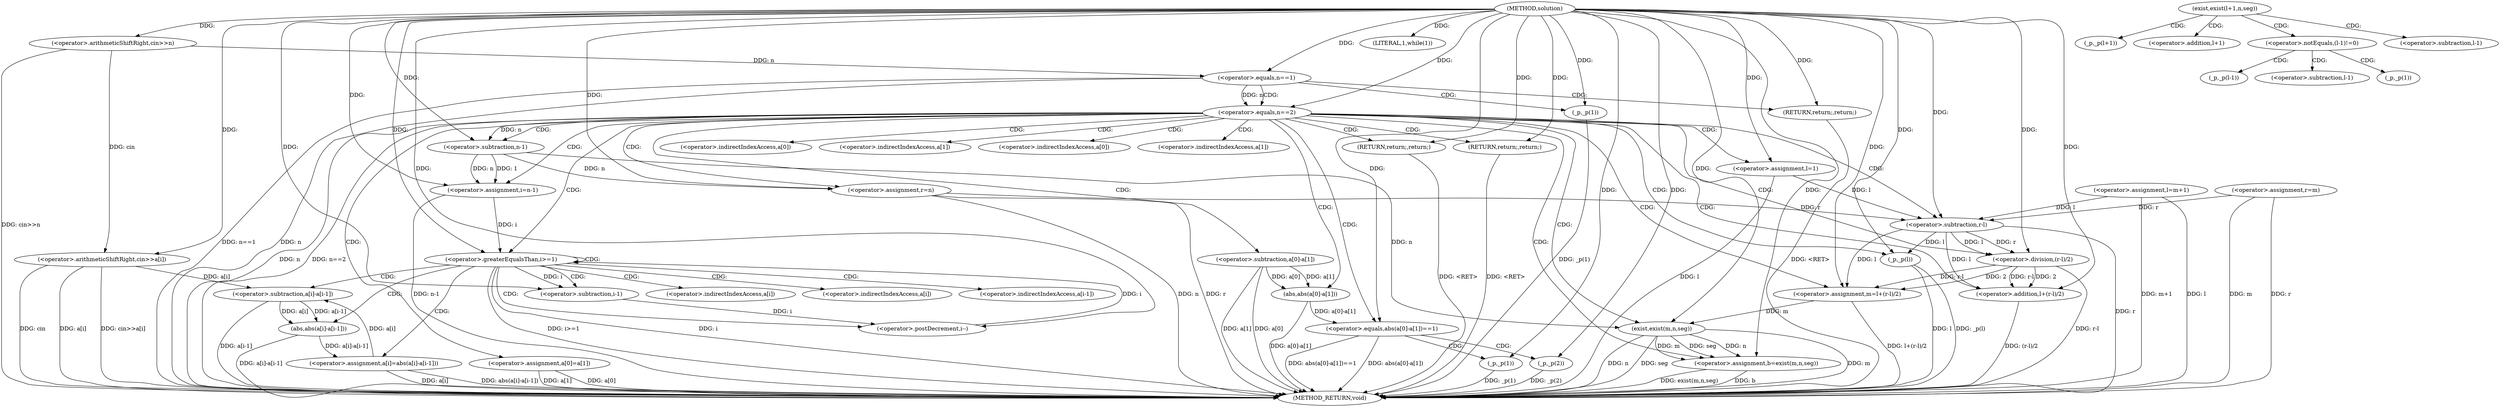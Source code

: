 digraph "solution" {  
"1000465" [label = "(METHOD,solution)" ]
"1000612" [label = "(METHOD_RETURN,void)" ]
"1000473" [label = "(<operator>.arithmeticShiftRight,cin>>n)" ]
"1000477" [label = "(<operator>.arithmeticShiftRight,cin>>a[i])" ]
"1000538" [label = "(<operator>.assignment,a[0]=a[1])" ]
"1000546" [label = "(<operator>.assignment,l=1)" ]
"1000549" [label = "(<operator>.assignment,r=n)" ]
"1000483" [label = "(<operator>.equals,n==1)" ]
"1000491" [label = "(<operator>.equals,n==2)" ]
"1000514" [label = "(<operator>.assignment,i=n-1)" ]
"1000519" [label = "(<operator>.greaterEqualsThan,i>=1)" ]
"1000522" [label = "(<operator>.postDecrement,i--)" ]
"1000524" [label = "(<operator>.assignment,a[i]=abs(a[i]-a[i-1]))" ]
"1000553" [label = "(LITERAL,1,while(1))" ]
"1000487" [label = "(_p,_p(1))" ]
"1000489" [label = "(RETURN,return;,return;)" ]
"1000511" [label = "(RETURN,return;,return;)" ]
"1000555" [label = "(<operator>.assignment,m=l+(r-l)/2)" ]
"1000564" [label = "(<operator>.assignment,b=exist(m,n,seg))" ]
"1000496" [label = "(<operator>.equals,abs(a[0]-a[1])==1)" ]
"1000506" [label = "(_p,_p(1))" ]
"1000516" [label = "(<operator>.subtraction,n-1)" ]
"1000528" [label = "(abs,abs(a[i]-a[i-1]))" ]
"1000571" [label = "(_p,_p(l))" ]
"1000573" [label = "(RETURN,return;,return;)" ]
"1000509" [label = "(_p,_p(2))" ]
"1000529" [label = "(<operator>.subtraction,a[i]-a[i-1])" ]
"1000557" [label = "(<operator>.addition,l+(r-l)/2)" ]
"1000566" [label = "(exist,exist(m,n,seg))" ]
"1000603" [label = "(<operator>.assignment,l=m+1)" ]
"1000497" [label = "(abs,abs(a[0]-a[1]))" ]
"1000559" [label = "(<operator>.division,(r-l)/2)" ]
"1000609" [label = "(<operator>.assignment,r=m)" ]
"1000498" [label = "(<operator>.subtraction,a[0]-a[1])" ]
"1000535" [label = "(<operator>.subtraction,i-1)" ]
"1000560" [label = "(<operator>.subtraction,r-l)" ]
"1000539" [label = "(<operator>.indirectIndexAccess,a[0])" ]
"1000542" [label = "(<operator>.indirectIndexAccess,a[1])" ]
"1000525" [label = "(<operator>.indirectIndexAccess,a[i])" ]
"1000530" [label = "(<operator>.indirectIndexAccess,a[i])" ]
"1000533" [label = "(<operator>.indirectIndexAccess,a[i-1])" ]
"1000576" [label = "(exist,exist(l+1,n,seg))" ]
"1000582" [label = "(_p,_p(l+1))" ]
"1000583" [label = "(<operator>.addition,l+1)" ]
"1000499" [label = "(<operator>.indirectIndexAccess,a[0])" ]
"1000502" [label = "(<operator>.indirectIndexAccess,a[1])" ]
"1000588" [label = "(<operator>.notEquals,(l-1)!=0)" ]
"1000593" [label = "(_p,_p(l-1))" ]
"1000589" [label = "(<operator>.subtraction,l-1)" ]
"1000594" [label = "(<operator>.subtraction,l-1)" ]
"1000598" [label = "(_p,_p(1))" ]
  "1000573" -> "1000612"  [ label = "DDG: <RET>"] 
  "1000489" -> "1000612"  [ label = "DDG: <RET>"] 
  "1000511" -> "1000612"  [ label = "DDG: <RET>"] 
  "1000473" -> "1000612"  [ label = "DDG: cin>>n"] 
  "1000477" -> "1000612"  [ label = "DDG: cin"] 
  "1000477" -> "1000612"  [ label = "DDG: a[i]"] 
  "1000477" -> "1000612"  [ label = "DDG: cin>>a[i]"] 
  "1000483" -> "1000612"  [ label = "DDG: n"] 
  "1000483" -> "1000612"  [ label = "DDG: n==1"] 
  "1000491" -> "1000612"  [ label = "DDG: n"] 
  "1000491" -> "1000612"  [ label = "DDG: n==2"] 
  "1000514" -> "1000612"  [ label = "DDG: n-1"] 
  "1000519" -> "1000612"  [ label = "DDG: i"] 
  "1000519" -> "1000612"  [ label = "DDG: i>=1"] 
  "1000538" -> "1000612"  [ label = "DDG: a[0]"] 
  "1000538" -> "1000612"  [ label = "DDG: a[1]"] 
  "1000546" -> "1000612"  [ label = "DDG: l"] 
  "1000549" -> "1000612"  [ label = "DDG: r"] 
  "1000549" -> "1000612"  [ label = "DDG: n"] 
  "1000560" -> "1000612"  [ label = "DDG: r"] 
  "1000559" -> "1000612"  [ label = "DDG: r-l"] 
  "1000557" -> "1000612"  [ label = "DDG: (r-l)/2"] 
  "1000555" -> "1000612"  [ label = "DDG: l+(r-l)/2"] 
  "1000564" -> "1000612"  [ label = "DDG: b"] 
  "1000566" -> "1000612"  [ label = "DDG: m"] 
  "1000566" -> "1000612"  [ label = "DDG: n"] 
  "1000566" -> "1000612"  [ label = "DDG: seg"] 
  "1000564" -> "1000612"  [ label = "DDG: exist(m,n,seg)"] 
  "1000571" -> "1000612"  [ label = "DDG: l"] 
  "1000571" -> "1000612"  [ label = "DDG: _p(l)"] 
  "1000524" -> "1000612"  [ label = "DDG: a[i]"] 
  "1000529" -> "1000612"  [ label = "DDG: a[i-1]"] 
  "1000528" -> "1000612"  [ label = "DDG: a[i]-a[i-1]"] 
  "1000524" -> "1000612"  [ label = "DDG: abs(a[i]-a[i-1])"] 
  "1000498" -> "1000612"  [ label = "DDG: a[0]"] 
  "1000498" -> "1000612"  [ label = "DDG: a[1]"] 
  "1000497" -> "1000612"  [ label = "DDG: a[0]-a[1]"] 
  "1000496" -> "1000612"  [ label = "DDG: abs(a[0]-a[1])"] 
  "1000496" -> "1000612"  [ label = "DDG: abs(a[0]-a[1])==1"] 
  "1000509" -> "1000612"  [ label = "DDG: _p(2)"] 
  "1000506" -> "1000612"  [ label = "DDG: _p(1)"] 
  "1000487" -> "1000612"  [ label = "DDG: _p(1)"] 
  "1000603" -> "1000612"  [ label = "DDG: l"] 
  "1000603" -> "1000612"  [ label = "DDG: m+1"] 
  "1000609" -> "1000612"  [ label = "DDG: r"] 
  "1000609" -> "1000612"  [ label = "DDG: m"] 
  "1000465" -> "1000546"  [ label = "DDG: "] 
  "1000516" -> "1000549"  [ label = "DDG: n"] 
  "1000465" -> "1000549"  [ label = "DDG: "] 
  "1000465" -> "1000473"  [ label = "DDG: "] 
  "1000473" -> "1000477"  [ label = "DDG: cin"] 
  "1000465" -> "1000477"  [ label = "DDG: "] 
  "1000516" -> "1000514"  [ label = "DDG: 1"] 
  "1000516" -> "1000514"  [ label = "DDG: n"] 
  "1000528" -> "1000524"  [ label = "DDG: a[i]-a[i-1]"] 
  "1000465" -> "1000553"  [ label = "DDG: "] 
  "1000473" -> "1000483"  [ label = "DDG: n"] 
  "1000465" -> "1000483"  [ label = "DDG: "] 
  "1000465" -> "1000489"  [ label = "DDG: "] 
  "1000483" -> "1000491"  [ label = "DDG: n"] 
  "1000465" -> "1000491"  [ label = "DDG: "] 
  "1000465" -> "1000511"  [ label = "DDG: "] 
  "1000465" -> "1000514"  [ label = "DDG: "] 
  "1000514" -> "1000519"  [ label = "DDG: i"] 
  "1000522" -> "1000519"  [ label = "DDG: i"] 
  "1000465" -> "1000519"  [ label = "DDG: "] 
  "1000535" -> "1000522"  [ label = "DDG: i"] 
  "1000465" -> "1000522"  [ label = "DDG: "] 
  "1000560" -> "1000555"  [ label = "DDG: l"] 
  "1000465" -> "1000555"  [ label = "DDG: "] 
  "1000559" -> "1000555"  [ label = "DDG: r-l"] 
  "1000559" -> "1000555"  [ label = "DDG: 2"] 
  "1000566" -> "1000564"  [ label = "DDG: m"] 
  "1000566" -> "1000564"  [ label = "DDG: seg"] 
  "1000566" -> "1000564"  [ label = "DDG: n"] 
  "1000465" -> "1000487"  [ label = "DDG: "] 
  "1000491" -> "1000516"  [ label = "DDG: n"] 
  "1000465" -> "1000516"  [ label = "DDG: "] 
  "1000529" -> "1000528"  [ label = "DDG: a[i-1]"] 
  "1000529" -> "1000528"  [ label = "DDG: a[i]"] 
  "1000465" -> "1000564"  [ label = "DDG: "] 
  "1000465" -> "1000573"  [ label = "DDG: "] 
  "1000497" -> "1000496"  [ label = "DDG: a[0]-a[1]"] 
  "1000465" -> "1000496"  [ label = "DDG: "] 
  "1000465" -> "1000506"  [ label = "DDG: "] 
  "1000477" -> "1000529"  [ label = "DDG: a[i]"] 
  "1000524" -> "1000529"  [ label = "DDG: a[i]"] 
  "1000560" -> "1000557"  [ label = "DDG: l"] 
  "1000465" -> "1000557"  [ label = "DDG: "] 
  "1000559" -> "1000557"  [ label = "DDG: r-l"] 
  "1000559" -> "1000557"  [ label = "DDG: 2"] 
  "1000555" -> "1000566"  [ label = "DDG: m"] 
  "1000465" -> "1000566"  [ label = "DDG: "] 
  "1000516" -> "1000566"  [ label = "DDG: n"] 
  "1000465" -> "1000571"  [ label = "DDG: "] 
  "1000560" -> "1000571"  [ label = "DDG: l"] 
  "1000498" -> "1000497"  [ label = "DDG: a[1]"] 
  "1000498" -> "1000497"  [ label = "DDG: a[0]"] 
  "1000465" -> "1000509"  [ label = "DDG: "] 
  "1000560" -> "1000559"  [ label = "DDG: r"] 
  "1000560" -> "1000559"  [ label = "DDG: l"] 
  "1000465" -> "1000559"  [ label = "DDG: "] 
  "1000519" -> "1000535"  [ label = "DDG: i"] 
  "1000465" -> "1000535"  [ label = "DDG: "] 
  "1000549" -> "1000560"  [ label = "DDG: r"] 
  "1000609" -> "1000560"  [ label = "DDG: r"] 
  "1000465" -> "1000560"  [ label = "DDG: "] 
  "1000546" -> "1000560"  [ label = "DDG: l"] 
  "1000603" -> "1000560"  [ label = "DDG: l"] 
  "1000483" -> "1000491"  [ label = "CDG: "] 
  "1000483" -> "1000487"  [ label = "CDG: "] 
  "1000483" -> "1000489"  [ label = "CDG: "] 
  "1000491" -> "1000498"  [ label = "CDG: "] 
  "1000491" -> "1000499"  [ label = "CDG: "] 
  "1000491" -> "1000514"  [ label = "CDG: "] 
  "1000491" -> "1000502"  [ label = "CDG: "] 
  "1000491" -> "1000511"  [ label = "CDG: "] 
  "1000491" -> "1000538"  [ label = "CDG: "] 
  "1000491" -> "1000496"  [ label = "CDG: "] 
  "1000491" -> "1000516"  [ label = "CDG: "] 
  "1000491" -> "1000497"  [ label = "CDG: "] 
  "1000491" -> "1000539"  [ label = "CDG: "] 
  "1000491" -> "1000546"  [ label = "CDG: "] 
  "1000491" -> "1000519"  [ label = "CDG: "] 
  "1000491" -> "1000549"  [ label = "CDG: "] 
  "1000491" -> "1000542"  [ label = "CDG: "] 
  "1000491" -> "1000560"  [ label = "CDG: "] 
  "1000491" -> "1000571"  [ label = "CDG: "] 
  "1000491" -> "1000566"  [ label = "CDG: "] 
  "1000491" -> "1000573"  [ label = "CDG: "] 
  "1000491" -> "1000559"  [ label = "CDG: "] 
  "1000491" -> "1000555"  [ label = "CDG: "] 
  "1000491" -> "1000564"  [ label = "CDG: "] 
  "1000491" -> "1000557"  [ label = "CDG: "] 
  "1000519" -> "1000533"  [ label = "CDG: "] 
  "1000519" -> "1000524"  [ label = "CDG: "] 
  "1000519" -> "1000525"  [ label = "CDG: "] 
  "1000519" -> "1000529"  [ label = "CDG: "] 
  "1000519" -> "1000522"  [ label = "CDG: "] 
  "1000519" -> "1000530"  [ label = "CDG: "] 
  "1000519" -> "1000535"  [ label = "CDG: "] 
  "1000519" -> "1000519"  [ label = "CDG: "] 
  "1000519" -> "1000528"  [ label = "CDG: "] 
  "1000496" -> "1000506"  [ label = "CDG: "] 
  "1000496" -> "1000509"  [ label = "CDG: "] 
  "1000576" -> "1000582"  [ label = "CDG: "] 
  "1000576" -> "1000589"  [ label = "CDG: "] 
  "1000576" -> "1000588"  [ label = "CDG: "] 
  "1000576" -> "1000583"  [ label = "CDG: "] 
  "1000588" -> "1000594"  [ label = "CDG: "] 
  "1000588" -> "1000598"  [ label = "CDG: "] 
  "1000588" -> "1000593"  [ label = "CDG: "] 
}
